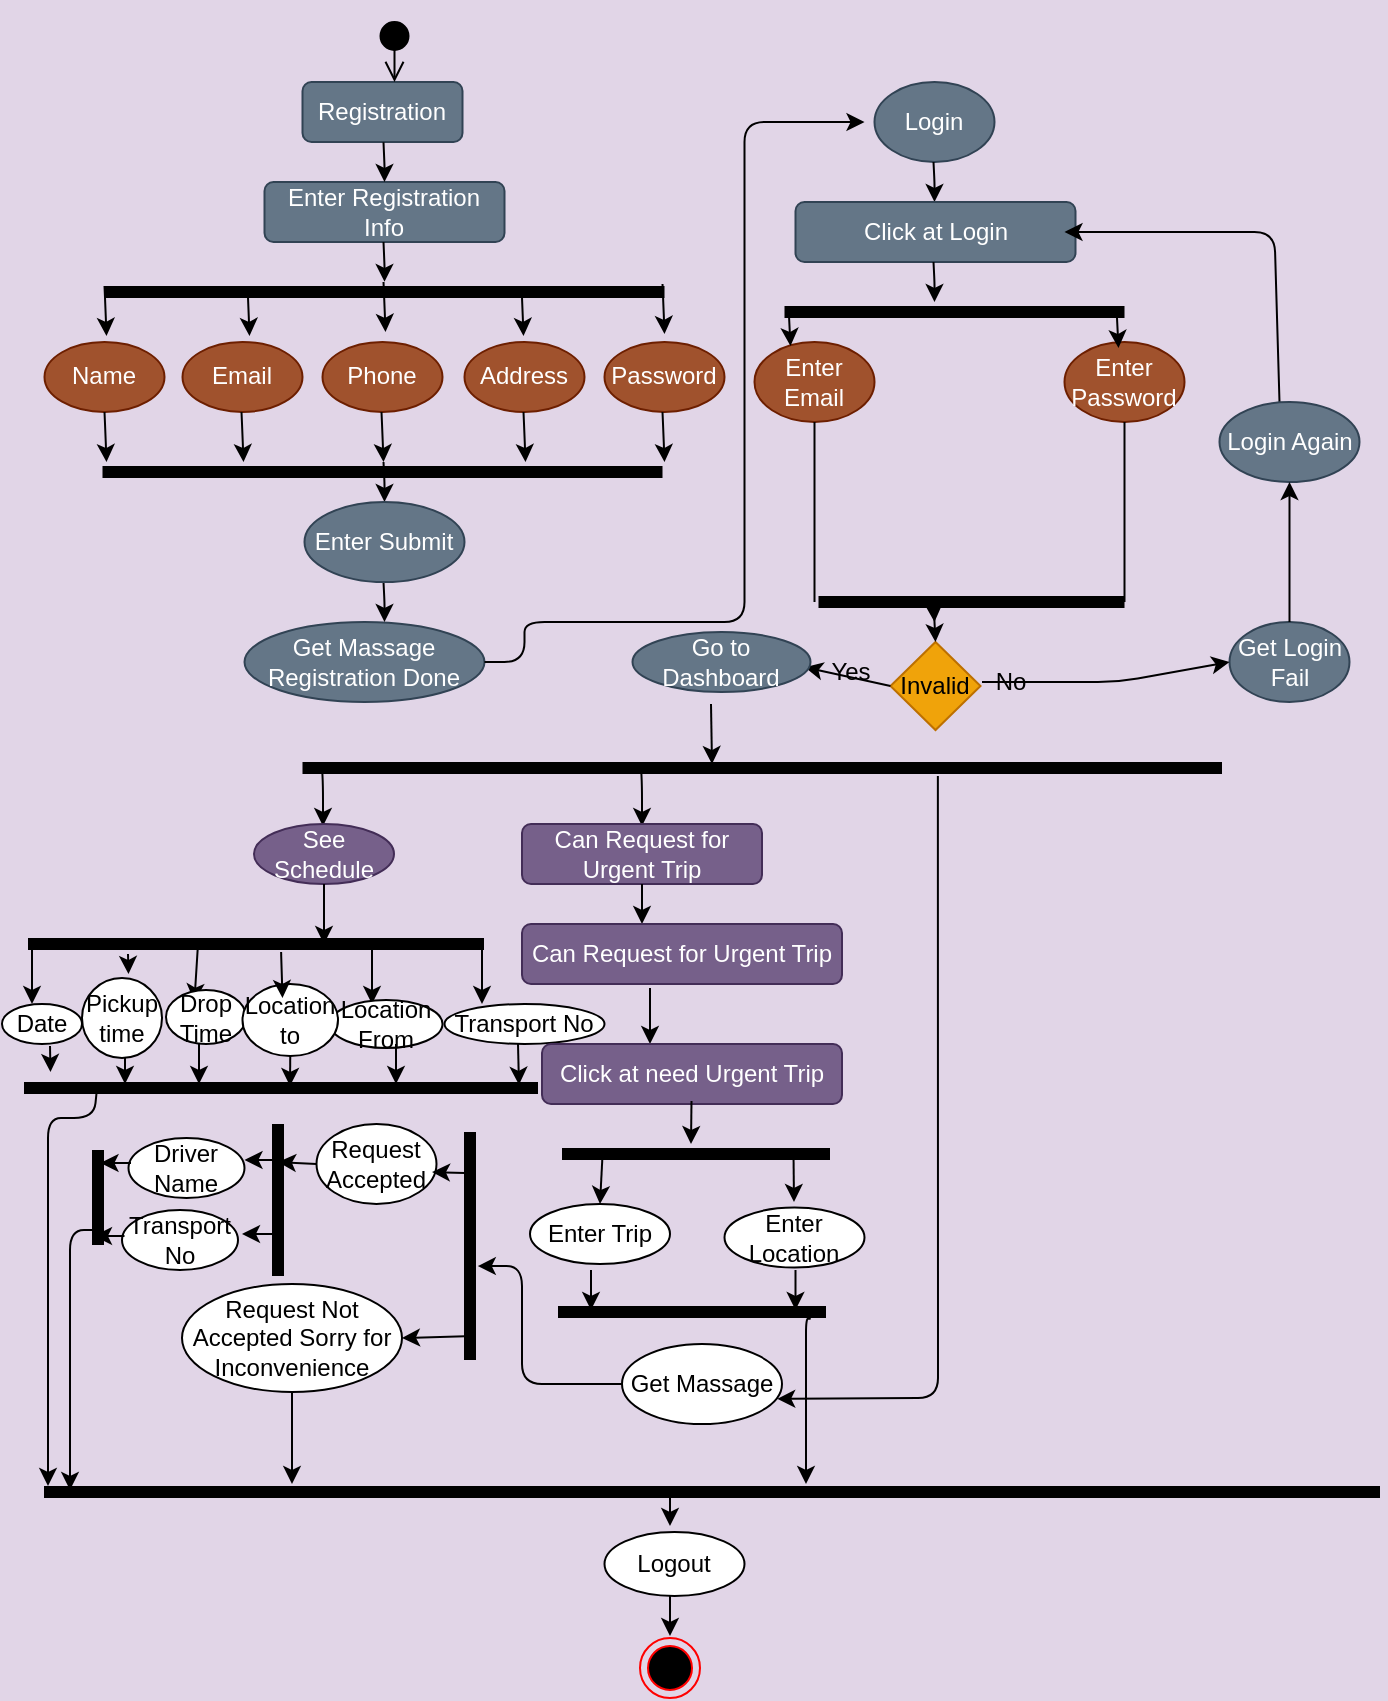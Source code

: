<mxfile version="15.3.4" type="github">
  <diagram id="X3_P9kvmj5O2wAZmpsjR" name="Page-1">
    <mxGraphModel dx="1036" dy="571" grid="0" gridSize="10" guides="1" tooltips="1" connect="1" arrows="1" fold="1" page="1" pageScale="1" pageWidth="850" pageHeight="1100" background="#E1D5E7" math="0" shadow="0">
      <root>
        <mxCell id="0" />
        <mxCell id="1" parent="0" />
        <mxCell id="Pc33jDkhrPaaxwca0irE-56" value="" style="endArrow=classic;html=1;exitX=0.5;exitY=1;exitDx=0;exitDy=0;" parent="1" edge="1">
          <mxGeometry x="10" y="40" width="50" height="50" as="geometry">
            <mxPoint x="354.5" y="370" as="sourcePoint" />
            <mxPoint x="355" y="400" as="targetPoint" />
          </mxGeometry>
        </mxCell>
        <mxCell id="Pc33jDkhrPaaxwca0irE-59" value="" style="endArrow=classic;html=1;" parent="1" edge="1">
          <mxGeometry x="10" y="40" width="50" height="50" as="geometry">
            <mxPoint x="160" y="401" as="sourcePoint" />
            <mxPoint x="160.5" y="431" as="targetPoint" />
            <Array as="points">
              <mxPoint x="160.5" y="411" />
            </Array>
          </mxGeometry>
        </mxCell>
        <mxCell id="Pc33jDkhrPaaxwca0irE-60" value="" style="endArrow=classic;html=1;" parent="1" edge="1">
          <mxGeometry x="10" y="40" width="50" height="50" as="geometry">
            <mxPoint x="319.5" y="401" as="sourcePoint" />
            <mxPoint x="320" y="431" as="targetPoint" />
            <Array as="points">
              <mxPoint x="320" y="411" />
            </Array>
          </mxGeometry>
        </mxCell>
        <mxCell id="Pc33jDkhrPaaxwca0irE-62" value="See Schedule" style="ellipse;whiteSpace=wrap;html=1;fillColor=#76608a;strokeColor=#432D57;fontColor=#ffffff;" parent="1" vertex="1">
          <mxGeometry x="126" y="430" width="70" height="30" as="geometry" />
        </mxCell>
        <mxCell id="Pc33jDkhrPaaxwca0irE-63" value="Can Request for Urgent Trip" style="rounded=1;whiteSpace=wrap;html=1;fillColor=#76608a;strokeColor=#432D57;fontColor=#ffffff;" parent="1" vertex="1">
          <mxGeometry x="260" y="430" width="120" height="30" as="geometry" />
        </mxCell>
        <mxCell id="Pc33jDkhrPaaxwca0irE-66" value="" style="endArrow=classic;html=1;exitX=0.5;exitY=1;exitDx=0;exitDy=0;" parent="1" source="Pc33jDkhrPaaxwca0irE-62" edge="1">
          <mxGeometry x="10" y="40" width="50" height="50" as="geometry">
            <mxPoint x="390" y="570" as="sourcePoint" />
            <mxPoint x="161" y="490" as="targetPoint" />
          </mxGeometry>
        </mxCell>
        <mxCell id="Pc33jDkhrPaaxwca0irE-68" value="Date" style="ellipse;whiteSpace=wrap;html=1;" parent="1" vertex="1">
          <mxGeometry y="520" width="40" height="20" as="geometry" />
        </mxCell>
        <mxCell id="Pc33jDkhrPaaxwca0irE-69" value="" style="endArrow=classic;html=1;" parent="1" edge="1">
          <mxGeometry x="-37" y="40" width="50" height="50" as="geometry">
            <mxPoint x="15" y="490" as="sourcePoint" />
            <mxPoint x="15" y="520" as="targetPoint" />
          </mxGeometry>
        </mxCell>
        <mxCell id="Pc33jDkhrPaaxwca0irE-70" value="" style="endArrow=classic;html=1;" parent="1" edge="1">
          <mxGeometry x="10" y="40" width="50" height="50" as="geometry">
            <mxPoint x="240" y="490" as="sourcePoint" />
            <mxPoint x="240" y="520" as="targetPoint" />
          </mxGeometry>
        </mxCell>
        <mxCell id="Pc33jDkhrPaaxwca0irE-71" value="Transport No" style="ellipse;whiteSpace=wrap;html=1;" parent="1" vertex="1">
          <mxGeometry x="221.25" y="520" width="80" height="20" as="geometry" />
        </mxCell>
        <mxCell id="Pc33jDkhrPaaxwca0irE-72" value="" style="endArrow=classic;html=1;" parent="1" edge="1">
          <mxGeometry x="25" y="40" width="50" height="50" as="geometry">
            <mxPoint x="185" y="490" as="sourcePoint" />
            <mxPoint x="185" y="520" as="targetPoint" />
          </mxGeometry>
        </mxCell>
        <mxCell id="Pc33jDkhrPaaxwca0irE-73" value="" style="endArrow=classic;html=1;entryX=0.33;entryY=-0.06;entryDx=0;entryDy=0;exitX=0.368;exitY=0.66;exitDx=0;exitDy=0;exitPerimeter=0;entryPerimeter=0;" parent="1" edge="1">
          <mxGeometry x="10" y="40" width="50" height="50" as="geometry">
            <mxPoint x="97.904" y="491.6" as="sourcePoint" />
            <mxPoint x="96.2" y="518.8" as="targetPoint" />
          </mxGeometry>
        </mxCell>
        <mxCell id="Pc33jDkhrPaaxwca0irE-74" value="Drop&lt;br&gt;Time" style="ellipse;whiteSpace=wrap;html=1;" parent="1" vertex="1">
          <mxGeometry x="82" y="513" width="40" height="27" as="geometry" />
        </mxCell>
        <mxCell id="Pc33jDkhrPaaxwca0irE-75" value="Location&lt;br&gt;From" style="ellipse;whiteSpace=wrap;html=1;" parent="1" vertex="1">
          <mxGeometry x="164" y="518" width="56.25" height="24" as="geometry" />
        </mxCell>
        <mxCell id="Pc33jDkhrPaaxwca0irE-79" value="" style="endArrow=classic;html=1;entryX=0.963;entryY=0.34;entryDx=0;entryDy=0;entryPerimeter=0;" parent="1" edge="1" target="4SU39Uo8vmkIryljVOBP-57">
          <mxGeometry x="10" y="40" width="50" height="50" as="geometry">
            <mxPoint x="258" y="540" as="sourcePoint" />
            <mxPoint x="250" y="560" as="targetPoint" />
          </mxGeometry>
        </mxCell>
        <mxCell id="Pc33jDkhrPaaxwca0irE-80" value="" style="endArrow=classic;html=1;exitX=0.5;exitY=1;exitDx=0;exitDy=0;" parent="1" edge="1">
          <mxGeometry x="37" y="40" width="50" height="50" as="geometry">
            <mxPoint x="197" y="540" as="sourcePoint" />
            <mxPoint x="197" y="560" as="targetPoint" />
          </mxGeometry>
        </mxCell>
        <mxCell id="Pc33jDkhrPaaxwca0irE-81" value="" style="endArrow=classic;html=1;exitX=0.5;exitY=1;exitDx=0;exitDy=0;" parent="1" edge="1">
          <mxGeometry x="-3" y="40" width="50" height="50" as="geometry">
            <mxPoint x="98.5" y="540" as="sourcePoint" />
            <mxPoint x="98.5" y="560" as="targetPoint" />
          </mxGeometry>
        </mxCell>
        <mxCell id="Pc33jDkhrPaaxwca0irE-82" value="" style="endArrow=classic;html=1;exitX=0.5;exitY=1;exitDx=0;exitDy=0;" parent="1" edge="1">
          <mxGeometry x="10" y="40" width="50" height="50" as="geometry">
            <mxPoint x="61.5" y="540" as="sourcePoint" />
            <mxPoint x="61.5" y="560" as="targetPoint" />
          </mxGeometry>
        </mxCell>
        <mxCell id="Pc33jDkhrPaaxwca0irE-84" value="Driver Name" style="ellipse;whiteSpace=wrap;html=1;" parent="1" vertex="1">
          <mxGeometry x="63.25" y="587" width="58" height="30" as="geometry" />
        </mxCell>
        <mxCell id="Pc33jDkhrPaaxwca0irE-87" value="Transport No" style="ellipse;whiteSpace=wrap;html=1;" parent="1" vertex="1">
          <mxGeometry x="60" y="623" width="58" height="30" as="geometry" />
        </mxCell>
        <mxCell id="Pc33jDkhrPaaxwca0irE-89" value="Request Accepted" style="ellipse;whiteSpace=wrap;html=1;" parent="1" vertex="1">
          <mxGeometry x="157.25" y="580" width="60" height="40" as="geometry" />
        </mxCell>
        <mxCell id="Pc33jDkhrPaaxwca0irE-91" value="Request Not Accepted Sorry for Inconvenience" style="ellipse;whiteSpace=wrap;html=1;" parent="1" vertex="1">
          <mxGeometry x="90" y="660" width="110" height="54" as="geometry" />
        </mxCell>
        <mxCell id="Pc33jDkhrPaaxwca0irE-93" value="Get Massage" style="ellipse;whiteSpace=wrap;html=1;" parent="1" vertex="1">
          <mxGeometry x="310" y="690" width="80" height="40" as="geometry" />
        </mxCell>
        <mxCell id="Pc33jDkhrPaaxwca0irE-94" value="" style="endArrow=classic;html=1;exitX=0.5;exitY=1;exitDx=0;exitDy=0;" parent="1" source="Pc33jDkhrPaaxwca0irE-63" edge="1">
          <mxGeometry x="10" y="40" width="50" height="50" as="geometry">
            <mxPoint x="390" y="630" as="sourcePoint" />
            <mxPoint x="320" y="480" as="targetPoint" />
          </mxGeometry>
        </mxCell>
        <mxCell id="Pc33jDkhrPaaxwca0irE-95" value="Can Request for Urgent Trip" style="rounded=1;whiteSpace=wrap;html=1;fillColor=#76608a;strokeColor=#432D57;fontColor=#ffffff;" parent="1" vertex="1">
          <mxGeometry x="260" y="480" width="160" height="30" as="geometry" />
        </mxCell>
        <mxCell id="Pc33jDkhrPaaxwca0irE-96" value="" style="endArrow=classic;html=1;exitX=0.4;exitY=1.067;exitDx=0;exitDy=0;exitPerimeter=0;" parent="1" source="Pc33jDkhrPaaxwca0irE-95" edge="1">
          <mxGeometry x="10" y="40" width="50" height="50" as="geometry">
            <mxPoint x="390" y="630" as="sourcePoint" />
            <mxPoint x="324" y="540" as="targetPoint" />
          </mxGeometry>
        </mxCell>
        <mxCell id="Pc33jDkhrPaaxwca0irE-97" value="Click at need Urgent Trip" style="rounded=1;whiteSpace=wrap;html=1;fillColor=#76608a;strokeColor=#432D57;fontColor=#ffffff;" parent="1" vertex="1">
          <mxGeometry x="270" y="540" width="150" height="30" as="geometry" />
        </mxCell>
        <mxCell id="Pc33jDkhrPaaxwca0irE-98" value="" style="endArrow=classic;html=1;exitX=0.152;exitY=0.34;exitDx=0;exitDy=0;exitPerimeter=0;entryX=0.5;entryY=0;entryDx=0;entryDy=0;entryPerimeter=0;" parent="1" source="4SU39Uo8vmkIryljVOBP-79" target="Pc33jDkhrPaaxwca0irE-100" edge="1">
          <mxGeometry x="10" y="40" width="50" height="50" as="geometry">
            <mxPoint x="390" y="630" as="sourcePoint" />
            <mxPoint x="299" y="614" as="targetPoint" />
          </mxGeometry>
        </mxCell>
        <mxCell id="Pc33jDkhrPaaxwca0irE-99" value="" style="endArrow=classic;html=1;exitX=0.153;exitY=1.067;exitDx=0;exitDy=0;exitPerimeter=0;" parent="1" edge="1">
          <mxGeometry x="6.75" y="64" width="50" height="50" as="geometry">
            <mxPoint x="395.75" y="594" as="sourcePoint" />
            <mxPoint x="396" y="619" as="targetPoint" />
          </mxGeometry>
        </mxCell>
        <mxCell id="Pc33jDkhrPaaxwca0irE-100" value="Enter Trip" style="ellipse;whiteSpace=wrap;html=1;" parent="1" vertex="1">
          <mxGeometry x="264" y="620" width="70" height="30" as="geometry" />
        </mxCell>
        <mxCell id="Pc33jDkhrPaaxwca0irE-101" value="Enter Location" style="ellipse;whiteSpace=wrap;html=1;" parent="1" vertex="1">
          <mxGeometry x="361.25" y="621.75" width="70" height="30" as="geometry" />
        </mxCell>
        <mxCell id="Pc33jDkhrPaaxwca0irE-103" value="" style="endArrow=classic;html=1;" parent="1" edge="1">
          <mxGeometry x="16.75" y="73" width="50" height="50" as="geometry">
            <mxPoint x="396.75" y="653" as="sourcePoint" />
            <mxPoint x="396.75" y="673" as="targetPoint" />
          </mxGeometry>
        </mxCell>
        <mxCell id="Pc33jDkhrPaaxwca0irE-104" value="" style="endArrow=classic;html=1;" parent="1" edge="1">
          <mxGeometry x="10" y="73" width="50" height="50" as="geometry">
            <mxPoint x="294.5" y="653" as="sourcePoint" />
            <mxPoint x="294.5" y="673" as="targetPoint" />
          </mxGeometry>
        </mxCell>
        <mxCell id="Pc33jDkhrPaaxwca0irE-105" value="" style="endArrow=classic;html=1;exitX=0.943;exitY=0.84;exitDx=0;exitDy=0;exitPerimeter=0;" parent="1" source="4SU39Uo8vmkIryljVOBP-60" edge="1">
          <mxGeometry x="10" y="40" width="50" height="50" as="geometry">
            <mxPoint x="354" y="640" as="sourcePoint" />
            <mxPoint x="402" y="760" as="targetPoint" />
            <Array as="points">
              <mxPoint x="402" y="677" />
              <mxPoint x="402" y="692" />
            </Array>
          </mxGeometry>
        </mxCell>
        <mxCell id="Pc33jDkhrPaaxwca0irE-113" value="" style="endArrow=classic;html=1;" parent="1" edge="1">
          <mxGeometry x="44" y="42" width="50" height="50" as="geometry">
            <mxPoint x="334" y="762" as="sourcePoint" />
            <mxPoint x="334" y="781" as="targetPoint" />
          </mxGeometry>
        </mxCell>
        <mxCell id="Pc33jDkhrPaaxwca0irE-114" value="Logout" style="ellipse;whiteSpace=wrap;html=1;" parent="1" vertex="1">
          <mxGeometry x="301.25" y="784" width="70" height="32" as="geometry" />
        </mxCell>
        <mxCell id="bTwqP_sagjMZxLhYl7U9-2" value="" style="endArrow=classic;html=1;exitX=0.5;exitY=1;exitDx=0;exitDy=0;" parent="1" source="Pc33jDkhrPaaxwca0irE-91" edge="1">
          <mxGeometry x="10" y="40" width="50" height="50" as="geometry">
            <mxPoint x="433" y="657" as="sourcePoint" />
            <mxPoint x="145" y="760" as="targetPoint" />
          </mxGeometry>
        </mxCell>
        <mxCell id="bTwqP_sagjMZxLhYl7U9-4" value="" style="endArrow=classic;html=1;" parent="1" edge="1">
          <mxGeometry x="10" y="40" width="50" height="50" as="geometry">
            <mxPoint x="48" y="633" as="sourcePoint" />
            <mxPoint x="34" y="763" as="targetPoint" />
            <Array as="points">
              <mxPoint x="34" y="633" />
            </Array>
          </mxGeometry>
        </mxCell>
        <mxCell id="4SU39Uo8vmkIryljVOBP-3" value="" style="endArrow=classic;html=1;" parent="1" edge="1">
          <mxGeometry x="21.25" y="39" width="50" height="50" as="geometry">
            <mxPoint x="190.75" y="249" as="sourcePoint" />
            <mxPoint x="191.25" y="269" as="targetPoint" />
            <Array as="points">
              <mxPoint x="191.25" y="259" />
            </Array>
          </mxGeometry>
        </mxCell>
        <mxCell id="4SU39Uo8vmkIryljVOBP-4" value="Get Massage Registration Done" style="ellipse;whiteSpace=wrap;html=1;fillColor=#647687;strokeColor=#314354;fontColor=#ffffff;" parent="1" vertex="1">
          <mxGeometry x="121.25" y="329" width="120" height="40" as="geometry" />
        </mxCell>
        <mxCell id="4SU39Uo8vmkIryljVOBP-5" value="" style="endArrow=classic;html=1;" parent="1" edge="1">
          <mxGeometry x="21.25" y="29" width="50" height="50" as="geometry">
            <mxPoint x="190.75" y="309" as="sourcePoint" />
            <mxPoint x="191.25" y="329" as="targetPoint" />
            <Array as="points">
              <mxPoint x="191.25" y="319" />
            </Array>
          </mxGeometry>
        </mxCell>
        <mxCell id="4SU39Uo8vmkIryljVOBP-6" value="Enter Submit" style="ellipse;whiteSpace=wrap;html=1;fillColor=#647687;strokeColor=#314354;fontColor=#ffffff;" parent="1" vertex="1">
          <mxGeometry x="151.25" y="269" width="80" height="40" as="geometry" />
        </mxCell>
        <mxCell id="4SU39Uo8vmkIryljVOBP-7" value="" style="endArrow=classic;html=1;exitX=1;exitY=0.5;exitDx=0;exitDy=0;" parent="1" source="4SU39Uo8vmkIryljVOBP-4" edge="1">
          <mxGeometry x="21.25" y="59" width="50" height="50" as="geometry">
            <mxPoint x="251.25" y="339" as="sourcePoint" />
            <mxPoint x="431.25" y="79" as="targetPoint" />
            <Array as="points">
              <mxPoint x="261.25" y="349" />
              <mxPoint x="261.25" y="329" />
              <mxPoint x="371.25" y="329" />
              <mxPoint x="371.25" y="249" />
              <mxPoint x="371.25" y="79" />
            </Array>
          </mxGeometry>
        </mxCell>
        <mxCell id="4SU39Uo8vmkIryljVOBP-8" value="Login" style="ellipse;whiteSpace=wrap;html=1;fillColor=#647687;strokeColor=#314354;fontColor=#ffffff;" parent="1" vertex="1">
          <mxGeometry x="436.25" y="59" width="60" height="40" as="geometry" />
        </mxCell>
        <mxCell id="4SU39Uo8vmkIryljVOBP-9" value="" style="endArrow=classic;html=1;" parent="1" edge="1">
          <mxGeometry x="21.25" y="9" width="50" height="50" as="geometry">
            <mxPoint x="465.75" y="99" as="sourcePoint" />
            <mxPoint x="466.25" y="119" as="targetPoint" />
            <Array as="points">
              <mxPoint x="466.25" y="109" />
            </Array>
          </mxGeometry>
        </mxCell>
        <mxCell id="4SU39Uo8vmkIryljVOBP-10" value="Click at Login" style="rounded=1;whiteSpace=wrap;html=1;fillColor=#647687;strokeColor=#314354;fontColor=#ffffff;" parent="1" vertex="1">
          <mxGeometry x="396.75" y="119" width="140" height="30" as="geometry" />
        </mxCell>
        <mxCell id="4SU39Uo8vmkIryljVOBP-11" value="" style="endArrow=classic;html=1;" parent="1" edge="1">
          <mxGeometry x="21.25" y="-1" width="50" height="50" as="geometry">
            <mxPoint x="465.75" y="149" as="sourcePoint" />
            <mxPoint x="466.25" y="169" as="targetPoint" />
            <Array as="points">
              <mxPoint x="466.25" y="159" />
            </Array>
          </mxGeometry>
        </mxCell>
        <mxCell id="4SU39Uo8vmkIryljVOBP-12" value="Enter Email" style="ellipse;whiteSpace=wrap;html=1;fillColor=#a0522d;strokeColor=#6D1F00;fontColor=#ffffff;" parent="1" vertex="1">
          <mxGeometry x="376.25" y="189" width="60" height="40" as="geometry" />
        </mxCell>
        <mxCell id="4SU39Uo8vmkIryljVOBP-13" value="Enter Password" style="ellipse;whiteSpace=wrap;html=1;fillColor=#a0522d;strokeColor=#6D1F00;fontColor=#ffffff;" parent="1" vertex="1">
          <mxGeometry x="531.25" y="189" width="60" height="40" as="geometry" />
        </mxCell>
        <mxCell id="4SU39Uo8vmkIryljVOBP-14" value="" style="endArrow=classic;html=1;" parent="1" edge="1">
          <mxGeometry x="47.25" y="-8" width="50" height="50" as="geometry">
            <mxPoint x="557.25" y="172" as="sourcePoint" />
            <mxPoint x="558.25" y="192" as="targetPoint" />
            <Array as="points">
              <mxPoint x="557.75" y="182" />
            </Array>
          </mxGeometry>
        </mxCell>
        <mxCell id="4SU39Uo8vmkIryljVOBP-15" value="" style="endArrow=none;html=1;entryX=0.5;entryY=1;entryDx=0;entryDy=0;" parent="1" target="4SU39Uo8vmkIryljVOBP-12" edge="1">
          <mxGeometry x="21.25" y="59" width="50" height="50" as="geometry">
            <mxPoint x="406.25" y="319" as="sourcePoint" />
            <mxPoint x="451.25" y="269" as="targetPoint" />
          </mxGeometry>
        </mxCell>
        <mxCell id="4SU39Uo8vmkIryljVOBP-16" value="" style="endArrow=none;html=1;entryX=0.5;entryY=1;entryDx=0;entryDy=0;" parent="1" target="4SU39Uo8vmkIryljVOBP-13" edge="1">
          <mxGeometry x="21.25" y="59" width="50" height="50" as="geometry">
            <mxPoint x="561.25" y="319" as="sourcePoint" />
            <mxPoint x="451.25" y="269" as="targetPoint" />
          </mxGeometry>
        </mxCell>
        <mxCell id="4SU39Uo8vmkIryljVOBP-17" value="" style="endArrow=classic;html=1;" parent="1" edge="1">
          <mxGeometry x="21.25" y="59" width="50" height="50" as="geometry">
            <mxPoint x="465.75" y="319" as="sourcePoint" />
            <mxPoint x="466.25" y="329" as="targetPoint" />
            <Array as="points">
              <mxPoint x="466.25" y="329" />
            </Array>
          </mxGeometry>
        </mxCell>
        <mxCell id="4SU39Uo8vmkIryljVOBP-18" value="Invalid" style="rhombus;whiteSpace=wrap;html=1;fillColor=#f0a30a;strokeColor=#BD7000;fontColor=#000000;" parent="1" vertex="1">
          <mxGeometry x="444.25" y="339" width="45" height="44" as="geometry" />
        </mxCell>
        <mxCell id="4SU39Uo8vmkIryljVOBP-19" value="" style="endArrow=classic;html=1;exitX=0;exitY=0.5;exitDx=0;exitDy=0;entryX=-0.07;entryY=0.38;entryDx=0;entryDy=0;entryPerimeter=0;" parent="1" source="4SU39Uo8vmkIryljVOBP-18" target="4SU39Uo8vmkIryljVOBP-21" edge="1">
          <mxGeometry x="21.25" y="59" width="50" height="50" as="geometry">
            <mxPoint x="401.25" y="419" as="sourcePoint" />
            <mxPoint x="411.25" y="369" as="targetPoint" />
          </mxGeometry>
        </mxCell>
        <mxCell id="4SU39Uo8vmkIryljVOBP-20" value="Go to Dashboard" style="ellipse;whiteSpace=wrap;html=1;fillColor=#647687;strokeColor=#314354;fontColor=#ffffff;" parent="1" vertex="1">
          <mxGeometry x="315.25" y="334" width="89" height="30" as="geometry" />
        </mxCell>
        <mxCell id="4SU39Uo8vmkIryljVOBP-21" value="Yes" style="text;html=1;align=center;verticalAlign=middle;resizable=0;points=[];autosize=1;strokeColor=none;" parent="1" vertex="1">
          <mxGeometry x="404.25" y="344" width="40" height="20" as="geometry" />
        </mxCell>
        <mxCell id="4SU39Uo8vmkIryljVOBP-22" value="No" style="text;html=1;align=center;verticalAlign=middle;resizable=0;points=[];autosize=1;strokeColor=none;" parent="1" vertex="1">
          <mxGeometry x="489.25" y="349" width="30" height="20" as="geometry" />
        </mxCell>
        <mxCell id="4SU39Uo8vmkIryljVOBP-23" value="Get Login Fail" style="ellipse;whiteSpace=wrap;html=1;fillColor=#647687;strokeColor=#314354;fontColor=#ffffff;" parent="1" vertex="1">
          <mxGeometry x="613.75" y="329" width="60" height="40" as="geometry" />
        </mxCell>
        <mxCell id="4SU39Uo8vmkIryljVOBP-24" value="" style="endArrow=classic;html=1;entryX=0;entryY=0.5;entryDx=0;entryDy=0;" parent="1" target="4SU39Uo8vmkIryljVOBP-23" edge="1">
          <mxGeometry x="21.25" y="51" width="50" height="50" as="geometry">
            <mxPoint x="490" y="359" as="sourcePoint" />
            <mxPoint x="581.25" y="361" as="targetPoint" />
            <Array as="points">
              <mxPoint x="558" y="359" />
            </Array>
          </mxGeometry>
        </mxCell>
        <mxCell id="4SU39Uo8vmkIryljVOBP-25" value="" style="endArrow=classic;html=1;exitX=0.5;exitY=0;exitDx=0;exitDy=0;" parent="1" edge="1">
          <mxGeometry x="16.25" y="59" width="50" height="50" as="geometry">
            <mxPoint x="638.75" y="219" as="sourcePoint" />
            <mxPoint x="531.25" y="134" as="targetPoint" />
            <Array as="points">
              <mxPoint x="636.25" y="134" />
            </Array>
          </mxGeometry>
        </mxCell>
        <mxCell id="4SU39Uo8vmkIryljVOBP-26" value="Login Again" style="ellipse;whiteSpace=wrap;html=1;fillColor=#647687;strokeColor=#314354;fontColor=#ffffff;" parent="1" vertex="1">
          <mxGeometry x="608.75" y="219" width="70" height="40" as="geometry" />
        </mxCell>
        <mxCell id="4SU39Uo8vmkIryljVOBP-27" value="" style="endArrow=classic;html=1;exitX=0.5;exitY=0;exitDx=0;exitDy=0;entryX=0.5;entryY=1;entryDx=0;entryDy=0;" parent="1" source="4SU39Uo8vmkIryljVOBP-23" target="4SU39Uo8vmkIryljVOBP-26" edge="1">
          <mxGeometry x="21.25" y="59" width="50" height="50" as="geometry">
            <mxPoint x="401.25" y="419" as="sourcePoint" />
            <mxPoint x="451.25" y="369" as="targetPoint" />
          </mxGeometry>
        </mxCell>
        <mxCell id="4SU39Uo8vmkIryljVOBP-28" value="Registration" style="rounded=1;whiteSpace=wrap;html=1;fillColor=#647687;strokeColor=#314354;fontColor=#ffffff;" parent="1" vertex="1">
          <mxGeometry x="150.25" y="59" width="80" height="30" as="geometry" />
        </mxCell>
        <mxCell id="4SU39Uo8vmkIryljVOBP-29" value="Enter Registration Info" style="rounded=1;whiteSpace=wrap;html=1;fillColor=#647687;strokeColor=#314354;fontColor=#ffffff;" parent="1" vertex="1">
          <mxGeometry x="131.25" y="109" width="120" height="30" as="geometry" />
        </mxCell>
        <mxCell id="4SU39Uo8vmkIryljVOBP-30" value="" style="endArrow=classic;html=1;" parent="1" edge="1">
          <mxGeometry x="21.25" y="54.142" width="50" height="58.294" as="geometry">
            <mxPoint x="190.75" y="89.118" as="sourcePoint" />
            <mxPoint x="191.25" y="109" as="targetPoint" />
            <Array as="points">
              <mxPoint x="191.25" y="100.777" />
            </Array>
          </mxGeometry>
        </mxCell>
        <mxCell id="4SU39Uo8vmkIryljVOBP-31" value="" style="endArrow=classic;html=1;" parent="1" edge="1">
          <mxGeometry x="21.25" y="34.072" width="50" height="58.294" as="geometry">
            <mxPoint x="190.75" y="139.001" as="sourcePoint" />
            <mxPoint x="191.25" y="158.93" as="targetPoint" />
            <Array as="points">
              <mxPoint x="191.25" y="150.66" />
            </Array>
          </mxGeometry>
        </mxCell>
        <mxCell id="4SU39Uo8vmkIryljVOBP-32" value="Name" style="ellipse;whiteSpace=wrap;html=1;fillColor=#a0522d;strokeColor=#6D1F00;fontColor=#ffffff;" parent="1" vertex="1">
          <mxGeometry x="21.25" y="189.004" width="60" height="34.976" as="geometry" />
        </mxCell>
        <mxCell id="4SU39Uo8vmkIryljVOBP-33" value="Email" style="ellipse;whiteSpace=wrap;html=1;fillColor=#a0522d;strokeColor=#6D1F00;fontColor=#ffffff;" parent="1" vertex="1">
          <mxGeometry x="90.25" y="189.004" width="60" height="34.976" as="geometry" />
        </mxCell>
        <mxCell id="4SU39Uo8vmkIryljVOBP-34" value="Phone" style="ellipse;whiteSpace=wrap;html=1;fillColor=#a0522d;strokeColor=#6D1F00;fontColor=#ffffff;" parent="1" vertex="1">
          <mxGeometry x="160.25" y="189.004" width="60" height="34.976" as="geometry" />
        </mxCell>
        <mxCell id="4SU39Uo8vmkIryljVOBP-35" value="Address" style="ellipse;whiteSpace=wrap;html=1;fillColor=#a0522d;strokeColor=#6D1F00;fontColor=#ffffff;" parent="1" vertex="1">
          <mxGeometry x="231.25" y="189.004" width="60" height="34.976" as="geometry" />
        </mxCell>
        <mxCell id="4SU39Uo8vmkIryljVOBP-36" value="Password" style="ellipse;whiteSpace=wrap;html=1;fillColor=#a0522d;strokeColor=#6D1F00;fontColor=#ffffff;" parent="1" vertex="1">
          <mxGeometry x="301.25" y="189.004" width="60" height="34.976" as="geometry" />
        </mxCell>
        <mxCell id="4SU39Uo8vmkIryljVOBP-37" value="" style="html=1;verticalAlign=bottom;startArrow=circle;startFill=1;endArrow=open;startSize=6;endSize=8;" parent="1" edge="1">
          <mxGeometry x="21.25" y="28" width="80" as="geometry">
            <mxPoint x="196.25" y="28" as="sourcePoint" />
            <mxPoint x="196.25" y="59" as="targetPoint" />
          </mxGeometry>
        </mxCell>
        <mxCell id="4SU39Uo8vmkIryljVOBP-38" value="" style="shape=line;html=1;strokeWidth=6;" parent="1" vertex="1">
          <mxGeometry x="51.25" y="159" width="280" height="10" as="geometry" />
        </mxCell>
        <mxCell id="4SU39Uo8vmkIryljVOBP-39" value="" style="endArrow=classic;html=1;" parent="1" edge="1">
          <mxGeometry x="21.25" y="21.092" width="50" height="58.294" as="geometry">
            <mxPoint x="51.25" y="160.997" as="sourcePoint" />
            <mxPoint x="52.25" y="185.95" as="targetPoint" />
            <Array as="points">
              <mxPoint x="51.75" y="172.656" />
            </Array>
          </mxGeometry>
        </mxCell>
        <mxCell id="4SU39Uo8vmkIryljVOBP-40" value="" style="endArrow=classic;html=1;" parent="1" edge="1">
          <mxGeometry x="92.75" y="21.092" width="50" height="58.294" as="geometry">
            <mxPoint x="122.75" y="160.997" as="sourcePoint" />
            <mxPoint x="123.75" y="185.95" as="targetPoint" />
            <Array as="points">
              <mxPoint x="123.25" y="172.656" />
            </Array>
          </mxGeometry>
        </mxCell>
        <mxCell id="4SU39Uo8vmkIryljVOBP-41" value="" style="endArrow=classic;html=1;" parent="1" edge="1">
          <mxGeometry x="160.75" y="19.092" width="50" height="58.294" as="geometry">
            <mxPoint x="190.75" y="158.997" as="sourcePoint" />
            <mxPoint x="191.75" y="183.95" as="targetPoint" />
            <Array as="points">
              <mxPoint x="191.25" y="170.656" />
            </Array>
          </mxGeometry>
        </mxCell>
        <mxCell id="4SU39Uo8vmkIryljVOBP-42" value="" style="endArrow=classic;html=1;" parent="1" edge="1">
          <mxGeometry x="229.75" y="21.092" width="50" height="58.294" as="geometry">
            <mxPoint x="259.75" y="160.997" as="sourcePoint" />
            <mxPoint x="260.75" y="185.95" as="targetPoint" />
            <Array as="points">
              <mxPoint x="260.25" y="172.656" />
            </Array>
          </mxGeometry>
        </mxCell>
        <mxCell id="4SU39Uo8vmkIryljVOBP-43" value="" style="endArrow=classic;html=1;" parent="1" edge="1">
          <mxGeometry x="300.25" y="20.092" width="50" height="58.294" as="geometry">
            <mxPoint x="330.25" y="159.997" as="sourcePoint" />
            <mxPoint x="331.25" y="184.95" as="targetPoint" />
            <Array as="points">
              <mxPoint x="330.75" y="171.656" />
            </Array>
          </mxGeometry>
        </mxCell>
        <mxCell id="4SU39Uo8vmkIryljVOBP-44" value="" style="endArrow=classic;html=1;" parent="1" edge="1">
          <mxGeometry x="21.25" y="84.072" width="50" height="58.294" as="geometry">
            <mxPoint x="51.25" y="223.977" as="sourcePoint" />
            <mxPoint x="52.25" y="249" as="targetPoint" />
            <Array as="points">
              <mxPoint x="51.75" y="235.636" />
            </Array>
          </mxGeometry>
        </mxCell>
        <mxCell id="4SU39Uo8vmkIryljVOBP-45" value="" style="endArrow=classic;html=1;" parent="1" edge="1">
          <mxGeometry x="89.75" y="84.072" width="50" height="58.294" as="geometry">
            <mxPoint x="119.75" y="223.977" as="sourcePoint" />
            <mxPoint x="120.75" y="249" as="targetPoint" />
            <Array as="points">
              <mxPoint x="120.25" y="235.636" />
            </Array>
          </mxGeometry>
        </mxCell>
        <mxCell id="4SU39Uo8vmkIryljVOBP-46" value="" style="endArrow=classic;html=1;" parent="1" edge="1">
          <mxGeometry x="159.75" y="84.072" width="50" height="58.294" as="geometry">
            <mxPoint x="189.75" y="223.977" as="sourcePoint" />
            <mxPoint x="190.75" y="249" as="targetPoint" />
            <Array as="points">
              <mxPoint x="190.25" y="235.636" />
            </Array>
          </mxGeometry>
        </mxCell>
        <mxCell id="4SU39Uo8vmkIryljVOBP-47" value="" style="endArrow=classic;html=1;" parent="1" edge="1">
          <mxGeometry x="230.75" y="84.072" width="50" height="58.294" as="geometry">
            <mxPoint x="260.75" y="223.977" as="sourcePoint" />
            <mxPoint x="261.75" y="249" as="targetPoint" />
            <Array as="points">
              <mxPoint x="261.25" y="235.636" />
            </Array>
          </mxGeometry>
        </mxCell>
        <mxCell id="4SU39Uo8vmkIryljVOBP-48" value="" style="endArrow=classic;html=1;" parent="1" edge="1">
          <mxGeometry x="300.25" y="84.072" width="50" height="58.294" as="geometry">
            <mxPoint x="330.25" y="223.977" as="sourcePoint" />
            <mxPoint x="331.25" y="249" as="targetPoint" />
            <Array as="points">
              <mxPoint x="330.75" y="235.636" />
            </Array>
          </mxGeometry>
        </mxCell>
        <mxCell id="4SU39Uo8vmkIryljVOBP-49" value="" style="shape=line;html=1;strokeWidth=6;" parent="1" vertex="1">
          <mxGeometry x="50.25" y="249" width="280" height="10" as="geometry" />
        </mxCell>
        <mxCell id="4SU39Uo8vmkIryljVOBP-50" value="" style="shape=line;html=1;strokeWidth=6;" parent="1" vertex="1">
          <mxGeometry x="391.25" y="169" width="170" height="10" as="geometry" />
        </mxCell>
        <mxCell id="4SU39Uo8vmkIryljVOBP-51" value="" style="endArrow=classic;html=1;" parent="1" edge="1">
          <mxGeometry x="-116.75" y="-9" width="50" height="50" as="geometry">
            <mxPoint x="393.25" y="171" as="sourcePoint" />
            <mxPoint x="394.25" y="191" as="targetPoint" />
            <Array as="points">
              <mxPoint x="393.75" y="181" />
            </Array>
          </mxGeometry>
        </mxCell>
        <mxCell id="4SU39Uo8vmkIryljVOBP-52" value="" style="endArrow=classic;html=1;" parent="1" edge="1">
          <mxGeometry x="-44.25" y="139" width="50" height="50" as="geometry">
            <mxPoint x="465.75" y="319" as="sourcePoint" />
            <mxPoint x="466.75" y="339" as="targetPoint" />
            <Array as="points">
              <mxPoint x="466.25" y="329" />
            </Array>
          </mxGeometry>
        </mxCell>
        <mxCell id="4SU39Uo8vmkIryljVOBP-53" value="" style="shape=line;html=1;strokeWidth=6;" parent="1" vertex="1">
          <mxGeometry x="408.25" y="314" width="153" height="10" as="geometry" />
        </mxCell>
        <mxCell id="4SU39Uo8vmkIryljVOBP-55" value="" style="shape=line;html=1;strokeWidth=6;" parent="1" vertex="1">
          <mxGeometry x="150.25" y="397" width="459.75" height="10" as="geometry" />
        </mxCell>
        <mxCell id="4SU39Uo8vmkIryljVOBP-56" value="" style="shape=line;html=1;strokeWidth=6;" parent="1" vertex="1">
          <mxGeometry x="13" y="485" width="228" height="10" as="geometry" />
        </mxCell>
        <mxCell id="4SU39Uo8vmkIryljVOBP-57" value="" style="shape=line;html=1;strokeWidth=6;" parent="1" vertex="1">
          <mxGeometry x="11" y="557" width="257" height="10" as="geometry" />
        </mxCell>
        <mxCell id="4SU39Uo8vmkIryljVOBP-58" value="" style="shape=line;html=1;strokeWidth=6;" parent="1" vertex="1">
          <mxGeometry x="21" y="759" width="668" height="10" as="geometry" />
        </mxCell>
        <mxCell id="4SU39Uo8vmkIryljVOBP-60" value="" style="shape=line;html=1;strokeWidth=6;" parent="1" vertex="1">
          <mxGeometry x="278" y="669" width="134" height="10" as="geometry" />
        </mxCell>
        <mxCell id="4SU39Uo8vmkIryljVOBP-62" value="" style="shape=line;html=1;strokeWidth=6;rotation=-90;" parent="1" vertex="1">
          <mxGeometry x="177" y="636" width="114" height="10" as="geometry" />
        </mxCell>
        <mxCell id="4SU39Uo8vmkIryljVOBP-65" value="" style="endArrow=classic;html=1;exitX=0;exitY=0.5;exitDx=0;exitDy=0;" parent="1" source="Pc33jDkhrPaaxwca0irE-89" edge="1">
          <mxGeometry x="40" y="70" width="50" height="50" as="geometry">
            <mxPoint x="160" y="660" as="sourcePoint" />
            <mxPoint x="138" y="599" as="targetPoint" />
          </mxGeometry>
        </mxCell>
        <mxCell id="4SU39Uo8vmkIryljVOBP-66" value="" style="shape=line;html=1;strokeWidth=6;rotation=-90;" parent="1" vertex="1">
          <mxGeometry x="100" y="613" width="76" height="10" as="geometry" />
        </mxCell>
        <mxCell id="4SU39Uo8vmkIryljVOBP-67" value="" style="endArrow=classic;html=1;" parent="1" edge="1">
          <mxGeometry x="16.5" y="8" width="50" height="50" as="geometry">
            <mxPoint x="136.5" y="598" as="sourcePoint" />
            <mxPoint x="121.25" y="598" as="targetPoint" />
          </mxGeometry>
        </mxCell>
        <mxCell id="4SU39Uo8vmkIryljVOBP-69" value="" style="endArrow=classic;html=1;" parent="1" edge="1">
          <mxGeometry x="15.25" y="45" width="50" height="50" as="geometry">
            <mxPoint x="135.25" y="635" as="sourcePoint" />
            <mxPoint x="120" y="635" as="targetPoint" />
          </mxGeometry>
        </mxCell>
        <mxCell id="4SU39Uo8vmkIryljVOBP-70" value="" style="endArrow=classic;html=1;exitX=0.691;exitY=0.9;exitDx=0;exitDy=0;exitPerimeter=0;entryX=0.97;entryY=0.685;entryDx=0;entryDy=0;entryPerimeter=0;" parent="1" source="4SU39Uo8vmkIryljVOBP-55" target="Pc33jDkhrPaaxwca0irE-93" edge="1">
          <mxGeometry width="50" height="50" relative="1" as="geometry">
            <mxPoint x="484.25" y="527" as="sourcePoint" />
            <mxPoint x="393" y="717" as="targetPoint" />
            <Array as="points">
              <mxPoint x="468" y="717" />
            </Array>
          </mxGeometry>
        </mxCell>
        <mxCell id="4SU39Uo8vmkIryljVOBP-71" value="" style="endArrow=classic;html=1;exitX=0;exitY=0.5;exitDx=0;exitDy=0;entryX=0.412;entryY=0.89;entryDx=0;entryDy=0;entryPerimeter=0;" parent="1" source="Pc33jDkhrPaaxwca0irE-93" target="4SU39Uo8vmkIryljVOBP-62" edge="1">
          <mxGeometry width="50" height="50" relative="1" as="geometry">
            <mxPoint x="399" y="723" as="sourcePoint" />
            <mxPoint x="449" y="673" as="targetPoint" />
            <Array as="points">
              <mxPoint x="260" y="710" />
              <mxPoint x="260" y="651" />
            </Array>
          </mxGeometry>
        </mxCell>
        <mxCell id="4SU39Uo8vmkIryljVOBP-72" value="" style="endArrow=classic;html=1;exitX=0.819;exitY=0.74;exitDx=0;exitDy=0;exitPerimeter=0;" parent="1" source="4SU39Uo8vmkIryljVOBP-62" edge="1">
          <mxGeometry width="50" height="50" relative="1" as="geometry">
            <mxPoint x="399" y="723" as="sourcePoint" />
            <mxPoint x="215" y="604" as="targetPoint" />
          </mxGeometry>
        </mxCell>
        <mxCell id="4SU39Uo8vmkIryljVOBP-73" value="" style="endArrow=classic;html=1;exitX=0.104;exitY=0.26;exitDx=0;exitDy=0;exitPerimeter=0;entryX=1;entryY=0.5;entryDx=0;entryDy=0;" parent="1" source="4SU39Uo8vmkIryljVOBP-62" target="Pc33jDkhrPaaxwca0irE-91" edge="1">
          <mxGeometry width="50" height="50" relative="1" as="geometry">
            <mxPoint x="399" y="723" as="sourcePoint" />
            <mxPoint x="202" y="621" as="targetPoint" />
          </mxGeometry>
        </mxCell>
        <mxCell id="4SU39Uo8vmkIryljVOBP-75" value="" style="endArrow=classic;html=1;" parent="1" edge="1">
          <mxGeometry x="-55.5" y="9.5" width="50" height="50" as="geometry">
            <mxPoint x="64.5" y="599.5" as="sourcePoint" />
            <mxPoint x="49.25" y="599.5" as="targetPoint" />
          </mxGeometry>
        </mxCell>
        <mxCell id="4SU39Uo8vmkIryljVOBP-76" value="" style="endArrow=classic;html=1;" parent="1" edge="1">
          <mxGeometry x="-58.75" y="46" width="50" height="50" as="geometry">
            <mxPoint x="61.25" y="636" as="sourcePoint" />
            <mxPoint x="46" y="636" as="targetPoint" />
          </mxGeometry>
        </mxCell>
        <mxCell id="4SU39Uo8vmkIryljVOBP-77" value="" style="shape=line;html=1;strokeWidth=6;rotation=-90;" parent="1" vertex="1">
          <mxGeometry x="24.25" y="611.75" width="47.5" height="10" as="geometry" />
        </mxCell>
        <mxCell id="4SU39Uo8vmkIryljVOBP-78" value="" style="endArrow=classic;html=1;exitX=0.142;exitY=0.52;exitDx=0;exitDy=0;exitPerimeter=0;" parent="1" source="4SU39Uo8vmkIryljVOBP-57" edge="1">
          <mxGeometry width="50" height="50" relative="1" as="geometry">
            <mxPoint x="399" y="723" as="sourcePoint" />
            <mxPoint x="23" y="761" as="targetPoint" />
            <Array as="points">
              <mxPoint x="46" y="577" />
              <mxPoint x="23" y="577" />
            </Array>
          </mxGeometry>
        </mxCell>
        <mxCell id="4SU39Uo8vmkIryljVOBP-79" value="" style="shape=line;html=1;strokeWidth=6;" parent="1" vertex="1">
          <mxGeometry x="280" y="590" width="134" height="10" as="geometry" />
        </mxCell>
        <mxCell id="4SU39Uo8vmkIryljVOBP-80" value="" style="endArrow=classic;html=1;" parent="1" edge="1">
          <mxGeometry x="224.75" y="-21.5" width="50" height="50" as="geometry">
            <mxPoint x="344.75" y="568.5" as="sourcePoint" />
            <mxPoint x="344.5" y="590" as="targetPoint" />
          </mxGeometry>
        </mxCell>
        <mxCell id="4SU39Uo8vmkIryljVOBP-81" value="" style="endArrow=classic;html=1;" parent="1" edge="1">
          <mxGeometry x="44" y="96" width="50" height="50" as="geometry">
            <mxPoint x="334" y="816" as="sourcePoint" />
            <mxPoint x="334" y="836" as="targetPoint" />
          </mxGeometry>
        </mxCell>
        <mxCell id="4SU39Uo8vmkIryljVOBP-82" value="" style="ellipse;html=1;shape=endState;fillColor=#000000;strokeColor=#ff0000;" parent="1" vertex="1">
          <mxGeometry x="319" y="837" width="30" height="30" as="geometry" />
        </mxCell>
        <mxCell id="_axjHy5G6ld0HAthVkG8-3" value="Location&lt;br&gt;to" style="ellipse;whiteSpace=wrap;html=1;" vertex="1" parent="1">
          <mxGeometry x="120.25" y="510" width="47.75" height="36" as="geometry" />
        </mxCell>
        <mxCell id="_axjHy5G6ld0HAthVkG8-4" value="" style="endArrow=classic;html=1;sourcePerimeterSpacing=8;targetPerimeterSpacing=8;exitX=0.503;exitY=0.9;exitDx=0;exitDy=0;exitPerimeter=0;" edge="1" parent="1">
          <mxGeometry width="50" height="50" relative="1" as="geometry">
            <mxPoint x="139.552" y="494" as="sourcePoint" />
            <mxPoint x="140.25" y="517" as="targetPoint" />
          </mxGeometry>
        </mxCell>
        <mxCell id="_axjHy5G6ld0HAthVkG8-5" value="" style="endArrow=classic;html=1;sourcePerimeterSpacing=8;targetPerimeterSpacing=8;exitX=0.5;exitY=1;exitDx=0;exitDy=0;" edge="1" parent="1" source="_axjHy5G6ld0HAthVkG8-3">
          <mxGeometry width="50" height="50" relative="1" as="geometry">
            <mxPoint x="98" y="607" as="sourcePoint" />
            <mxPoint x="144" y="561" as="targetPoint" />
          </mxGeometry>
        </mxCell>
        <mxCell id="_axjHy5G6ld0HAthVkG8-6" value="Pickup&lt;br&gt;time" style="ellipse;whiteSpace=wrap;html=1;" vertex="1" parent="1">
          <mxGeometry x="40" y="507" width="40" height="40" as="geometry" />
        </mxCell>
        <mxCell id="_axjHy5G6ld0HAthVkG8-7" value="" style="endArrow=classic;html=1;sourcePerimeterSpacing=8;targetPerimeterSpacing=8;" edge="1" parent="1">
          <mxGeometry width="50" height="50" relative="1" as="geometry">
            <mxPoint x="24" y="541" as="sourcePoint" />
            <mxPoint x="24.25" y="554" as="targetPoint" />
          </mxGeometry>
        </mxCell>
        <mxCell id="_axjHy5G6ld0HAthVkG8-9" value="" style="endArrow=classic;html=1;sourcePerimeterSpacing=8;targetPerimeterSpacing=8;" edge="1" parent="1">
          <mxGeometry width="50" height="50" relative="1" as="geometry">
            <mxPoint x="63" y="495" as="sourcePoint" />
            <mxPoint x="63.25" y="505" as="targetPoint" />
          </mxGeometry>
        </mxCell>
      </root>
    </mxGraphModel>
  </diagram>
</mxfile>
